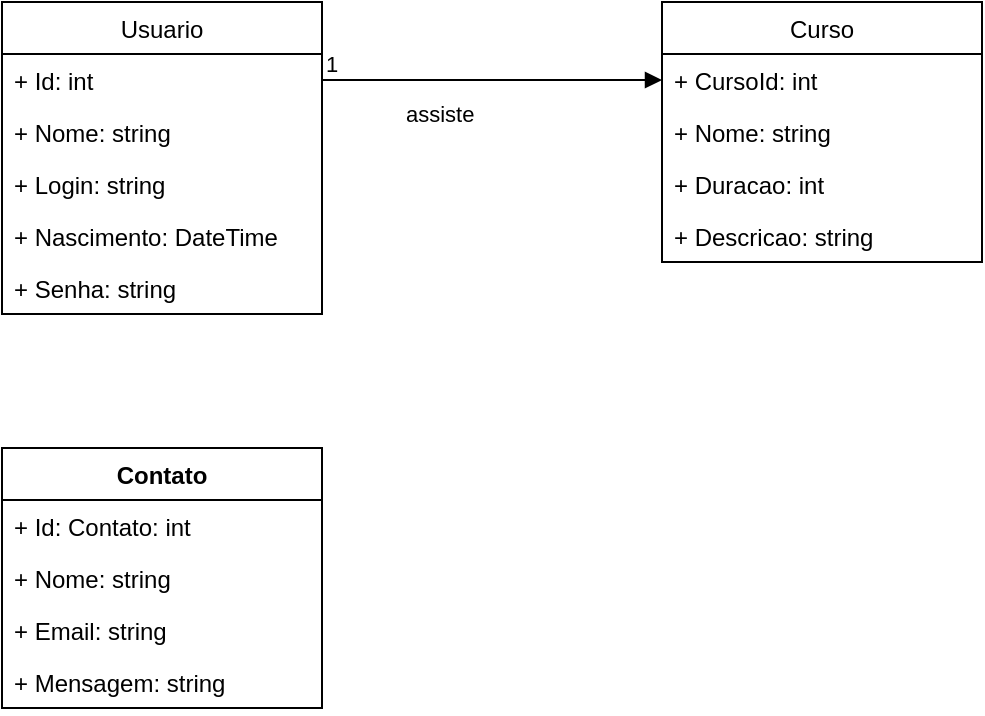 <mxfile version="16.1.0" type="device"><diagram id="1LX_LXX5x2jHLa4hKKhd" name="Page-1"><mxGraphModel dx="852" dy="485" grid="1" gridSize="10" guides="1" tooltips="1" connect="1" arrows="1" fold="1" page="1" pageScale="1" pageWidth="827" pageHeight="1169" math="0" shadow="0"><root><mxCell id="0"/><mxCell id="1" parent="0"/><mxCell id="CIpdaIHMAUJXBM0vfoB9-1" value="Usuario" style="swimlane;fontStyle=0;childLayout=stackLayout;horizontal=1;startSize=26;fillColor=none;horizontalStack=0;resizeParent=1;resizeParentMax=0;resizeLast=0;collapsible=1;marginBottom=0;" vertex="1" parent="1"><mxGeometry x="210" y="97" width="160" height="156" as="geometry"/></mxCell><mxCell id="CIpdaIHMAUJXBM0vfoB9-2" value="+ Id: int" style="text;strokeColor=none;fillColor=none;align=left;verticalAlign=top;spacingLeft=4;spacingRight=4;overflow=hidden;rotatable=0;points=[[0,0.5],[1,0.5]];portConstraint=eastwest;" vertex="1" parent="CIpdaIHMAUJXBM0vfoB9-1"><mxGeometry y="26" width="160" height="26" as="geometry"/></mxCell><mxCell id="CIpdaIHMAUJXBM0vfoB9-3" value="+ Nome: string" style="text;strokeColor=none;fillColor=none;align=left;verticalAlign=top;spacingLeft=4;spacingRight=4;overflow=hidden;rotatable=0;points=[[0,0.5],[1,0.5]];portConstraint=eastwest;" vertex="1" parent="CIpdaIHMAUJXBM0vfoB9-1"><mxGeometry y="52" width="160" height="26" as="geometry"/></mxCell><mxCell id="CIpdaIHMAUJXBM0vfoB9-4" value="+ Login: string" style="text;strokeColor=none;fillColor=none;align=left;verticalAlign=top;spacingLeft=4;spacingRight=4;overflow=hidden;rotatable=0;points=[[0,0.5],[1,0.5]];portConstraint=eastwest;" vertex="1" parent="CIpdaIHMAUJXBM0vfoB9-1"><mxGeometry y="78" width="160" height="26" as="geometry"/></mxCell><mxCell id="CIpdaIHMAUJXBM0vfoB9-5" value="+ Nascimento: DateTime" style="text;strokeColor=none;fillColor=none;align=left;verticalAlign=top;spacingLeft=4;spacingRight=4;overflow=hidden;rotatable=0;points=[[0,0.5],[1,0.5]];portConstraint=eastwest;" vertex="1" parent="CIpdaIHMAUJXBM0vfoB9-1"><mxGeometry y="104" width="160" height="26" as="geometry"/></mxCell><mxCell id="CIpdaIHMAUJXBM0vfoB9-8" value="+ Senha: string" style="text;strokeColor=none;fillColor=none;align=left;verticalAlign=top;spacingLeft=4;spacingRight=4;overflow=hidden;rotatable=0;points=[[0,0.5],[1,0.5]];portConstraint=eastwest;" vertex="1" parent="CIpdaIHMAUJXBM0vfoB9-1"><mxGeometry y="130" width="160" height="26" as="geometry"/></mxCell><mxCell id="CIpdaIHMAUJXBM0vfoB9-9" value="Curso" style="swimlane;fontStyle=0;childLayout=stackLayout;horizontal=1;startSize=26;fillColor=none;horizontalStack=0;resizeParent=1;resizeParentMax=0;resizeLast=0;collapsible=1;marginBottom=0;" vertex="1" parent="1"><mxGeometry x="540" y="97" width="160" height="130" as="geometry"/></mxCell><mxCell id="CIpdaIHMAUJXBM0vfoB9-10" value="+ CursoId: int" style="text;strokeColor=none;fillColor=none;align=left;verticalAlign=top;spacingLeft=4;spacingRight=4;overflow=hidden;rotatable=0;points=[[0,0.5],[1,0.5]];portConstraint=eastwest;" vertex="1" parent="CIpdaIHMAUJXBM0vfoB9-9"><mxGeometry y="26" width="160" height="26" as="geometry"/></mxCell><mxCell id="CIpdaIHMAUJXBM0vfoB9-11" value="+ Nome: string" style="text;strokeColor=none;fillColor=none;align=left;verticalAlign=top;spacingLeft=4;spacingRight=4;overflow=hidden;rotatable=0;points=[[0,0.5],[1,0.5]];portConstraint=eastwest;" vertex="1" parent="CIpdaIHMAUJXBM0vfoB9-9"><mxGeometry y="52" width="160" height="26" as="geometry"/></mxCell><mxCell id="CIpdaIHMAUJXBM0vfoB9-14" value="+ Duracao: int" style="text;strokeColor=none;fillColor=none;align=left;verticalAlign=top;spacingLeft=4;spacingRight=4;overflow=hidden;rotatable=0;points=[[0,0.5],[1,0.5]];portConstraint=eastwest;" vertex="1" parent="CIpdaIHMAUJXBM0vfoB9-9"><mxGeometry y="78" width="160" height="26" as="geometry"/></mxCell><mxCell id="CIpdaIHMAUJXBM0vfoB9-12" value="+ Descricao: string" style="text;strokeColor=none;fillColor=none;align=left;verticalAlign=top;spacingLeft=4;spacingRight=4;overflow=hidden;rotatable=0;points=[[0,0.5],[1,0.5]];portConstraint=eastwest;" vertex="1" parent="CIpdaIHMAUJXBM0vfoB9-9"><mxGeometry y="104" width="160" height="26" as="geometry"/></mxCell><mxCell id="CIpdaIHMAUJXBM0vfoB9-19" value="assiste" style="endArrow=block;endFill=1;html=1;edgeStyle=orthogonalEdgeStyle;align=left;verticalAlign=top;rounded=0;entryX=0;entryY=0.5;entryDx=0;entryDy=0;strokeWidth=1;" edge="1" parent="1" source="CIpdaIHMAUJXBM0vfoB9-2" target="CIpdaIHMAUJXBM0vfoB9-10"><mxGeometry x="-0.529" y="-4" relative="1" as="geometry"><mxPoint x="370" y="160" as="sourcePoint"/><mxPoint x="530" y="160" as="targetPoint"/><mxPoint as="offset"/></mxGeometry></mxCell><mxCell id="CIpdaIHMAUJXBM0vfoB9-20" value="1" style="edgeLabel;resizable=0;html=1;align=left;verticalAlign=bottom;" connectable="0" vertex="1" parent="CIpdaIHMAUJXBM0vfoB9-19"><mxGeometry x="-1" relative="1" as="geometry"/></mxCell><mxCell id="CIpdaIHMAUJXBM0vfoB9-21" value="Contato" style="swimlane;fontStyle=1;align=center;verticalAlign=top;childLayout=stackLayout;horizontal=1;startSize=26;horizontalStack=0;resizeParent=1;resizeParentMax=0;resizeLast=0;collapsible=1;marginBottom=0;" vertex="1" parent="1"><mxGeometry x="210" y="320" width="160" height="130" as="geometry"/></mxCell><mxCell id="CIpdaIHMAUJXBM0vfoB9-22" value="+ Id: Contato: int " style="text;strokeColor=none;fillColor=none;align=left;verticalAlign=top;spacingLeft=4;spacingRight=4;overflow=hidden;rotatable=0;points=[[0,0.5],[1,0.5]];portConstraint=eastwest;" vertex="1" parent="CIpdaIHMAUJXBM0vfoB9-21"><mxGeometry y="26" width="160" height="26" as="geometry"/></mxCell><mxCell id="CIpdaIHMAUJXBM0vfoB9-25" value="+ Nome: string " style="text;strokeColor=none;fillColor=none;align=left;verticalAlign=top;spacingLeft=4;spacingRight=4;overflow=hidden;rotatable=0;points=[[0,0.5],[1,0.5]];portConstraint=eastwest;" vertex="1" parent="CIpdaIHMAUJXBM0vfoB9-21"><mxGeometry y="52" width="160" height="26" as="geometry"/></mxCell><mxCell id="CIpdaIHMAUJXBM0vfoB9-26" value="+ Email: string " style="text;strokeColor=none;fillColor=none;align=left;verticalAlign=top;spacingLeft=4;spacingRight=4;overflow=hidden;rotatable=0;points=[[0,0.5],[1,0.5]];portConstraint=eastwest;" vertex="1" parent="CIpdaIHMAUJXBM0vfoB9-21"><mxGeometry y="78" width="160" height="26" as="geometry"/></mxCell><mxCell id="CIpdaIHMAUJXBM0vfoB9-27" value="+ Mensagem: string " style="text;strokeColor=none;fillColor=none;align=left;verticalAlign=top;spacingLeft=4;spacingRight=4;overflow=hidden;rotatable=0;points=[[0,0.5],[1,0.5]];portConstraint=eastwest;" vertex="1" parent="CIpdaIHMAUJXBM0vfoB9-21"><mxGeometry y="104" width="160" height="26" as="geometry"/></mxCell></root></mxGraphModel></diagram></mxfile>